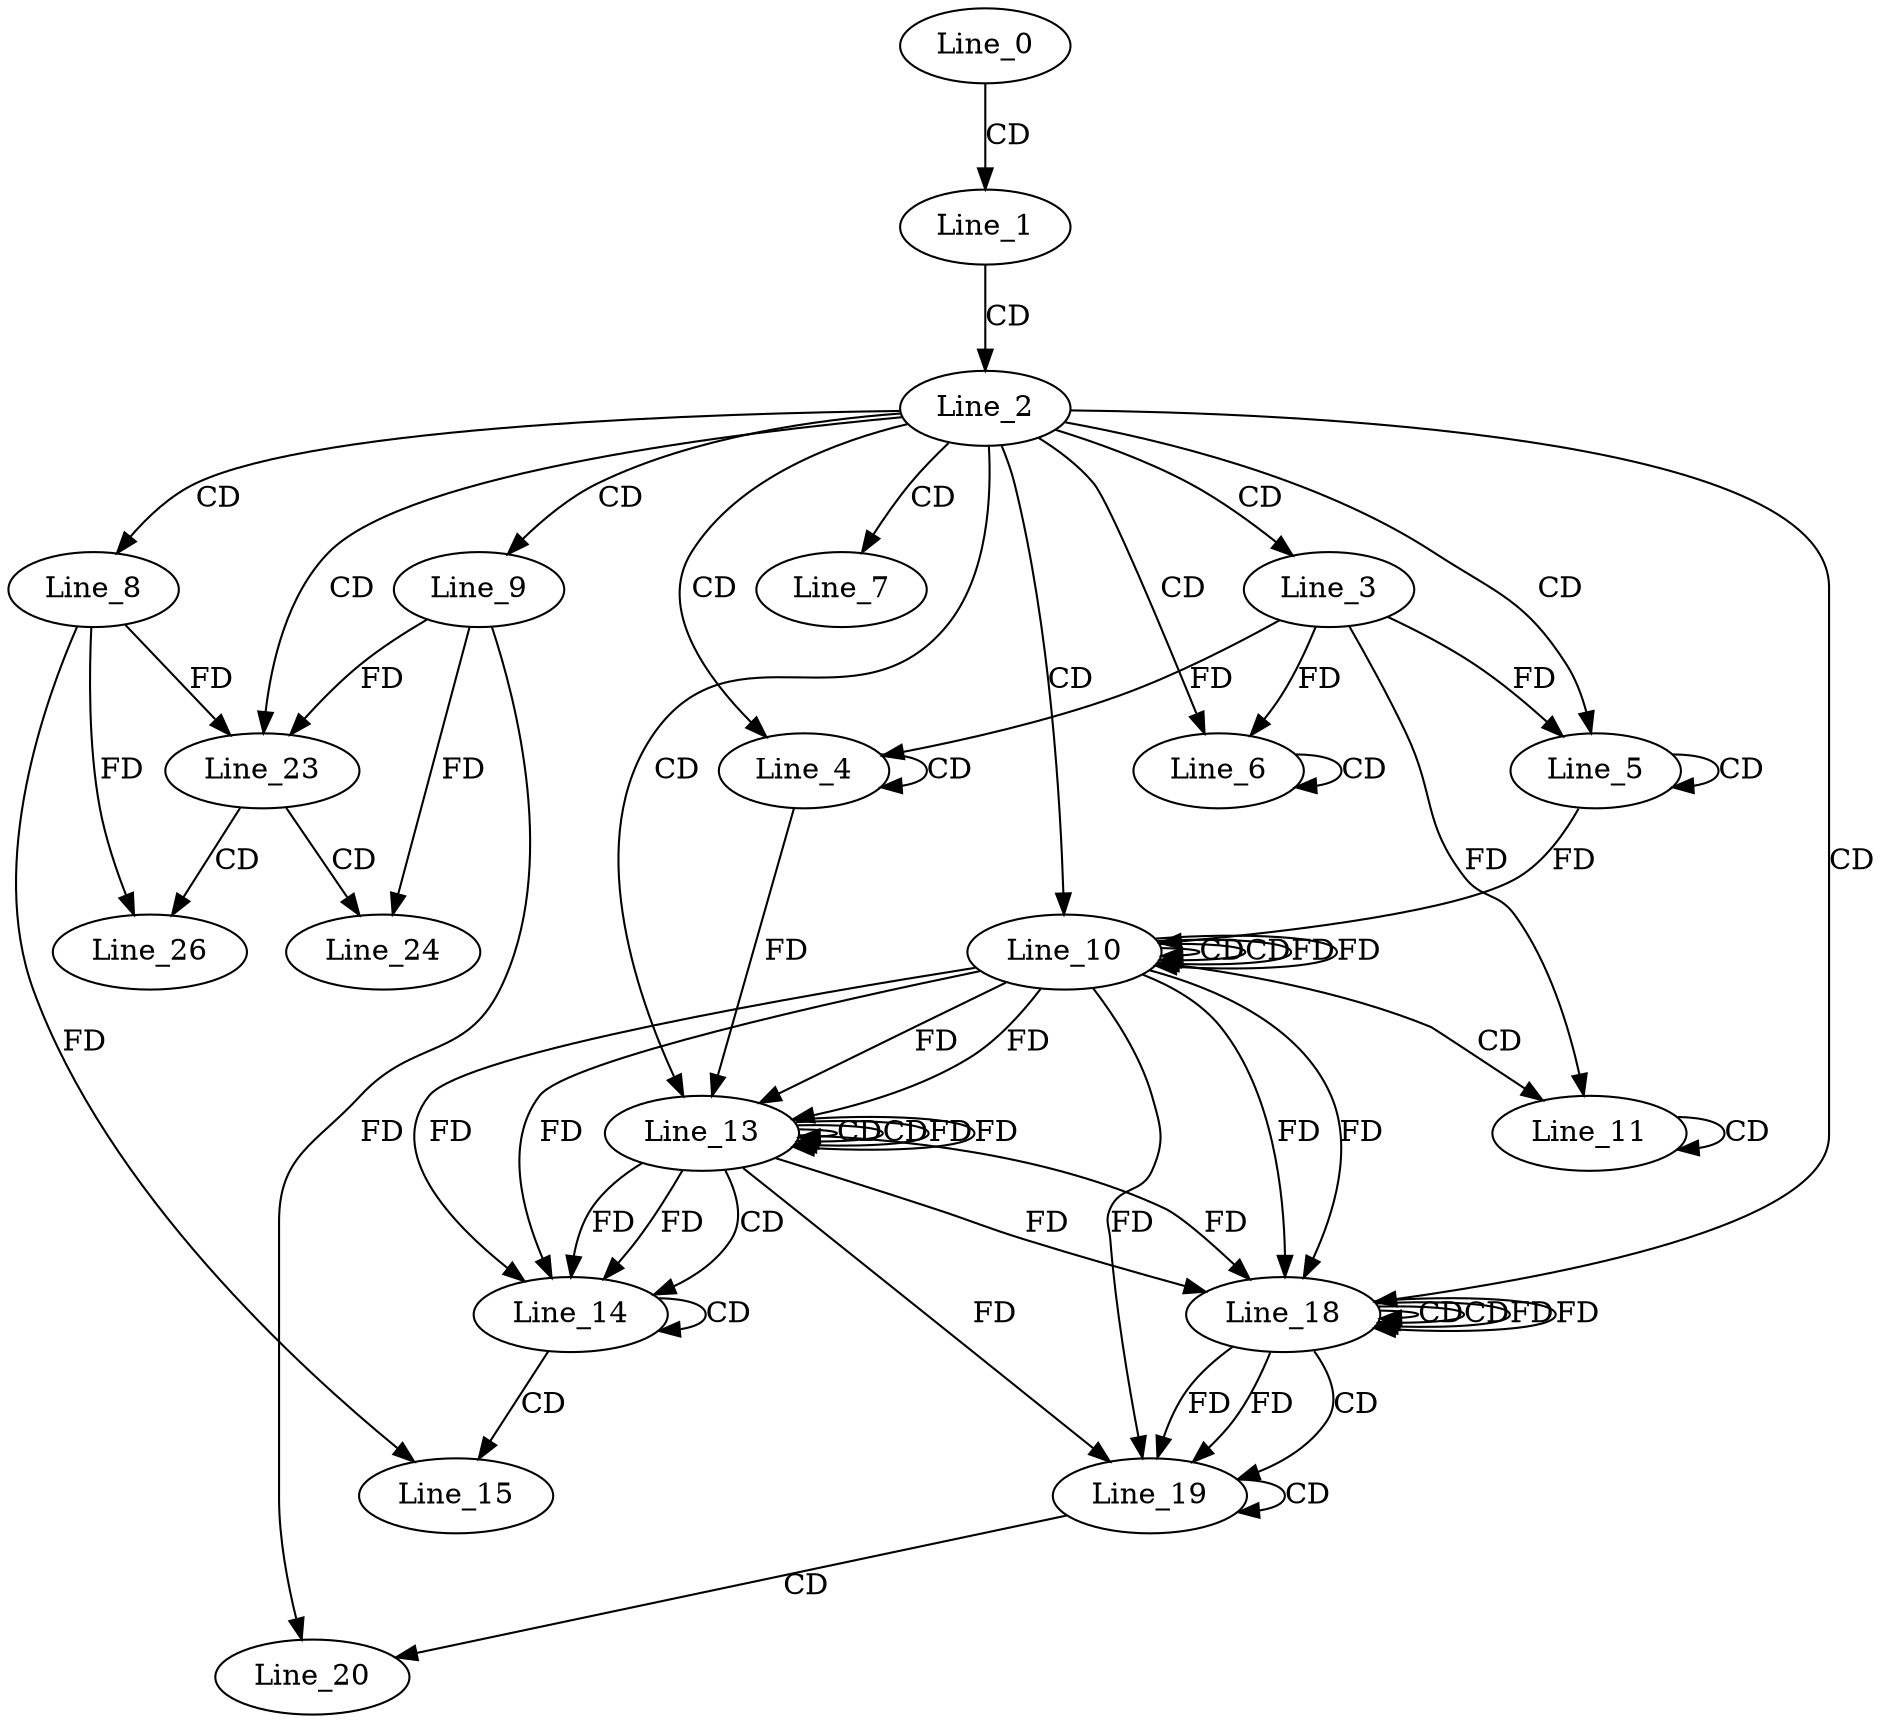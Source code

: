 digraph G {
  Line_0;
  Line_1;
  Line_2;
  Line_3;
  Line_4;
  Line_4;
  Line_5;
  Line_5;
  Line_6;
  Line_6;
  Line_7;
  Line_8;
  Line_9;
  Line_10;
  Line_10;
  Line_10;
  Line_11;
  Line_11;
  Line_13;
  Line_13;
  Line_13;
  Line_14;
  Line_14;
  Line_15;
  Line_18;
  Line_18;
  Line_18;
  Line_19;
  Line_19;
  Line_20;
  Line_23;
  Line_24;
  Line_26;
  Line_0 -> Line_1 [ label="CD" ];
  Line_1 -> Line_2 [ label="CD" ];
  Line_2 -> Line_3 [ label="CD" ];
  Line_2 -> Line_4 [ label="CD" ];
  Line_4 -> Line_4 [ label="CD" ];
  Line_3 -> Line_4 [ label="FD" ];
  Line_2 -> Line_5 [ label="CD" ];
  Line_5 -> Line_5 [ label="CD" ];
  Line_3 -> Line_5 [ label="FD" ];
  Line_2 -> Line_6 [ label="CD" ];
  Line_6 -> Line_6 [ label="CD" ];
  Line_3 -> Line_6 [ label="FD" ];
  Line_2 -> Line_7 [ label="CD" ];
  Line_2 -> Line_8 [ label="CD" ];
  Line_2 -> Line_9 [ label="CD" ];
  Line_2 -> Line_10 [ label="CD" ];
  Line_10 -> Line_10 [ label="CD" ];
  Line_5 -> Line_10 [ label="FD" ];
  Line_10 -> Line_10 [ label="CD" ];
  Line_10 -> Line_10 [ label="FD" ];
  Line_10 -> Line_11 [ label="CD" ];
  Line_11 -> Line_11 [ label="CD" ];
  Line_3 -> Line_11 [ label="FD" ];
  Line_2 -> Line_13 [ label="CD" ];
  Line_13 -> Line_13 [ label="CD" ];
  Line_10 -> Line_13 [ label="FD" ];
  Line_4 -> Line_13 [ label="FD" ];
  Line_13 -> Line_13 [ label="CD" ];
  Line_13 -> Line_13 [ label="FD" ];
  Line_10 -> Line_13 [ label="FD" ];
  Line_13 -> Line_14 [ label="CD" ];
  Line_13 -> Line_14 [ label="FD" ];
  Line_10 -> Line_14 [ label="FD" ];
  Line_14 -> Line_14 [ label="CD" ];
  Line_13 -> Line_14 [ label="FD" ];
  Line_10 -> Line_14 [ label="FD" ];
  Line_14 -> Line_15 [ label="CD" ];
  Line_8 -> Line_15 [ label="FD" ];
  Line_2 -> Line_18 [ label="CD" ];
  Line_18 -> Line_18 [ label="CD" ];
  Line_13 -> Line_18 [ label="FD" ];
  Line_10 -> Line_18 [ label="FD" ];
  Line_18 -> Line_18 [ label="CD" ];
  Line_18 -> Line_18 [ label="FD" ];
  Line_13 -> Line_18 [ label="FD" ];
  Line_10 -> Line_18 [ label="FD" ];
  Line_18 -> Line_19 [ label="CD" ];
  Line_18 -> Line_19 [ label="FD" ];
  Line_19 -> Line_19 [ label="CD" ];
  Line_18 -> Line_19 [ label="FD" ];
  Line_13 -> Line_19 [ label="FD" ];
  Line_10 -> Line_19 [ label="FD" ];
  Line_19 -> Line_20 [ label="CD" ];
  Line_9 -> Line_20 [ label="FD" ];
  Line_2 -> Line_23 [ label="CD" ];
  Line_8 -> Line_23 [ label="FD" ];
  Line_9 -> Line_23 [ label="FD" ];
  Line_23 -> Line_24 [ label="CD" ];
  Line_9 -> Line_24 [ label="FD" ];
  Line_23 -> Line_26 [ label="CD" ];
  Line_8 -> Line_26 [ label="FD" ];
  Line_10 -> Line_10 [ label="FD" ];
  Line_13 -> Line_13 [ label="FD" ];
  Line_18 -> Line_18 [ label="FD" ];
}
